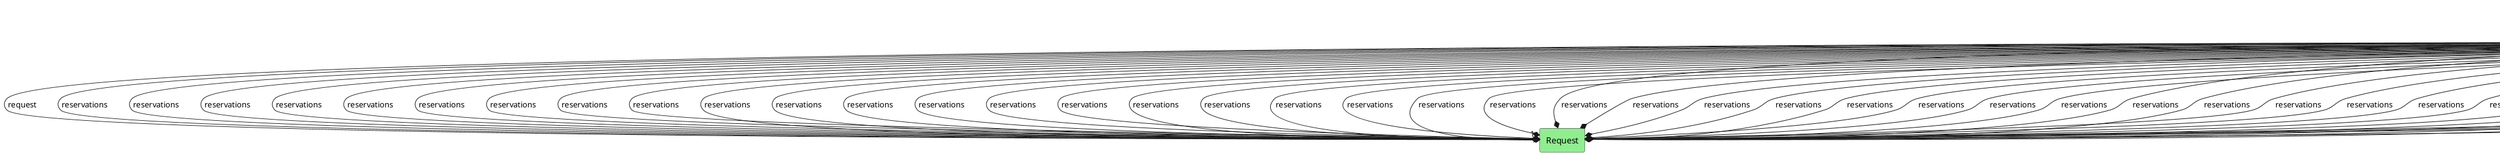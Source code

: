 @startuml

class "Reservation" as Model {
 number cost

 confirm()
 create()
 free()
 
}

rectangle "Device" as Device #lightblue {
}

Model o--> "1" Device : device


rectangle "Request" as Request #lightblue {
}

Model o--> "1" Request : request


rectangle "Cloud" as Cloud #lightblue {
}

Model o--> "1" Cloud : cloud




    rectangle "Cloud" as Cloud #lightgreen {
    }
    
        Cloud   *--> "n" Model : "reservations"
    
    rectangle "Request" as Request #lightgreen {
    }
    
        Request   *--> "n" Model : "reservations"
    
    rectangle "Cloud" as Cloud #lightgreen {
    }
    
        Cloud   *--> "n" Model : "reservations"
    
    rectangle "Request" as Request #lightgreen {
    }
    
        Request   *--> "n" Model : "reservations"
    
    rectangle "Cloud" as Cloud #lightgreen {
    }
    
        Cloud   *--> "n" Model : "reservations"
    
    rectangle "Request" as Request #lightgreen {
    }
    
        Request   *--> "n" Model : "reservations"
    
    rectangle "Cloud" as Cloud #lightgreen {
    }
    
        Cloud   *--> "n" Model : "reservations"
    
    rectangle "Request" as Request #lightgreen {
    }
    
        Request   *--> "n" Model : "reservations"
    
    rectangle "Cloud" as Cloud #lightgreen {
    }
    
        Cloud   *--> "n" Model : "reservations"
    
    rectangle "Request" as Request #lightgreen {
    }
    
        Request   *--> "n" Model : "reservations"
    
    rectangle "Cloud" as Cloud #lightgreen {
    }
    
        Cloud   *--> "n" Model : "reservations"
    
    rectangle "Request" as Request #lightgreen {
    }
    
        Request   *--> "n" Model : "reservations"
    
    rectangle "Cloud" as Cloud #lightgreen {
    }
    
        Cloud   *--> "n" Model : "reservations"
    
    rectangle "Request" as Request #lightgreen {
    }
    
        Request   *--> "n" Model : "reservations"
    
    rectangle "Cloud" as Cloud #lightgreen {
    }
    
        Cloud   *--> "n" Model : "reservations"
    
    rectangle "Request" as Request #lightgreen {
    }
    
        Request   *--> "n" Model : "reservations"
    
    rectangle "Cloud" as Cloud #lightgreen {
    }
    
        Cloud   *--> "n" Model : "reservations"
    
    rectangle "Request" as Request #lightgreen {
    }
    
        Request   *--> "n" Model : "reservations"
    
    rectangle "Cloud" as Cloud #lightgreen {
    }
    
        Cloud   *--> "n" Model : "reservations"
    
    rectangle "Request" as Request #lightgreen {
    }
    
        Request   *--> "n" Model : "reservations"
    
    rectangle "Cloud" as Cloud #lightgreen {
    }
    
        Cloud   *--> "n" Model : "reservations"
    
    rectangle "Request" as Request #lightgreen {
    }
    
        Request   *--> "n" Model : "reservations"
    
    rectangle "Cloud" as Cloud #lightgreen {
    }
    
        Cloud   *--> "n" Model : "reservations"
    
    rectangle "Request" as Request #lightgreen {
    }
    
        Request   *--> "n" Model : "reservations"
    
    rectangle "Cloud" as Cloud #lightgreen {
    }
    
        Cloud   *--> "n" Model : "reservations"
    
    rectangle "Request" as Request #lightgreen {
    }
    
        Request   *--> "n" Model : "reservations"
    
    rectangle "Cloud" as Cloud #lightgreen {
    }
    
        Cloud   *--> "n" Model : "reservations"
    
    rectangle "Request" as Request #lightgreen {
    }
    
        Request   *--> "n" Model : "reservations"
    
    rectangle "Cloud" as Cloud #lightgreen {
    }
    
        Cloud   *--> "n" Model : "reservations"
    
    rectangle "Request" as Request #lightgreen {
    }
    
        Request   *--> "n" Model : "reservations"
    
    rectangle "Cloud" as Cloud #lightgreen {
    }
    
        Cloud   *--> "n" Model : "reservations"
    
    rectangle "Request" as Request #lightgreen {
    }
    
        Request   *--> "n" Model : "reservations"
    
    rectangle "Cloud" as Cloud #lightgreen {
    }
    
        Cloud   *--> "n" Model : "reservations"
    
    rectangle "Request" as Request #lightgreen {
    }
    
        Request   *--> "n" Model : "reservations"
    
    rectangle "Cloud" as Cloud #lightgreen {
    }
    
        Cloud   *--> "n" Model : "reservations"
    
    rectangle "Request" as Request #lightgreen {
    }
    
        Request   *--> "n" Model : "reservations"
    
    rectangle "Cloud" as Cloud #lightgreen {
    }
    
        Cloud   *--> "n" Model : "reservations"
    
    rectangle "Request" as Request #lightgreen {
    }
    
        Request   *--> "n" Model : "reservations"
    
    rectangle "Cloud" as Cloud #lightgreen {
    }
    
        Cloud   *--> "n" Model : "reservations"
    
    rectangle "Request" as Request #lightgreen {
    }
    
        Request   *--> "n" Model : "reservations"
    
    rectangle "Cloud" as Cloud #lightgreen {
    }
    
        Cloud   *--> "n" Model : "reservations"
    
    rectangle "Request" as Request #lightgreen {
    }
    
        Request   *--> "n" Model : "reservations"
    
    rectangle "Cloud" as Cloud #lightgreen {
    }
    
        Cloud   *--> "n" Model : "reservations"
    
    rectangle "Request" as Request #lightgreen {
    }
    
        Request   *--> "n" Model : "reservations"
    
    rectangle "Cloud" as Cloud #lightgreen {
    }
    
        Cloud   *--> "n" Model : "reservations"
    
    rectangle "Request" as Request #lightgreen {
    }
    
        Request   *--> "n" Model : "reservations"
    
    rectangle "Cloud" as Cloud #lightgreen {
    }
    
        Cloud   *--> "n" Model : "reservations"
    
    rectangle "Request" as Request #lightgreen {
    }
    
        Request   *--> "n" Model : "reservations"
    
    rectangle "Cloud" as Cloud #lightgreen {
    }
    
        Cloud   *--> "n" Model : "reservations"
    
    rectangle "Request" as Request #lightgreen {
    }
    
        Request   *--> "n" Model : "reservations"
    
    rectangle "Cloud" as Cloud #lightgreen {
    }
    
        Cloud   *--> "n" Model : "reservations"
    
    rectangle "Request" as Request #lightgreen {
    }
    
        Request   *--> "n" Model : "reservations"
    
    rectangle "Cloud" as Cloud #lightgreen {
    }
    
        Cloud   *--> "n" Model : "reservations"
    
    rectangle "Request" as Request #lightgreen {
    }
    
        Request   *--> "n" Model : "reservations"
    
    rectangle "Cloud" as Cloud #lightgreen {
    }
    
        Cloud   *--> "n" Model : "reservations"
    
    rectangle "Request" as Request #lightgreen {
    }
    
        Request   *--> "n" Model : "reservations"
    
    rectangle "Cloud" as Cloud #lightgreen {
    }
    
        Cloud   *--> "n" Model : "reservations"
    
    rectangle "Request" as Request #lightgreen {
    }
    
        Request   *--> "n" Model : "reservations"
    
    rectangle "Cloud" as Cloud #lightgreen {
    }
    
        Cloud   *--> "n" Model : "reservations"
    
    rectangle "Request" as Request #lightgreen {
    }
    
        Request   *--> "n" Model : "reservations"
    
    rectangle "Cloud" as Cloud #lightgreen {
    }
    
        Cloud   *--> "n" Model : "reservations"
    
    rectangle "Request" as Request #lightgreen {
    }
    
        Request   *--> "n" Model : "reservations"
    
    rectangle "Cloud" as Cloud #lightgreen {
    }
    
        Cloud   *--> "n" Model : "reservations"
    
    rectangle "Request" as Request #lightgreen {
    }
    
        Request   *--> "n" Model : "reservations"
    
    rectangle "Cloud" as Cloud #lightgreen {
    }
    
        Cloud   *--> "n" Model : "reservations"
    
    rectangle "Request" as Request #lightgreen {
    }
    
        Request   *--> "n" Model : "reservations"
    
    rectangle "Cloud" as Cloud #lightgreen {
    }
    
        Cloud   *--> "n" Model : "reservations"
    
    rectangle "Request" as Request #lightgreen {
    }
    
        Request   *--> "n" Model : "reservations"
    
    rectangle "Cloud" as Cloud #lightgreen {
    }
    
        Cloud   *--> "n" Model : "reservations"
    
    rectangle "Request" as Request #lightgreen {
    }
    
        Request   *--> "n" Model : "reservations"
    
    rectangle "Cloud" as Cloud #lightgreen {
    }
    
        Cloud   *--> "n" Model : "reservations"
    
    rectangle "Request" as Request #lightgreen {
    }
    
        Request   *--> "n" Model : "reservations"
    
    rectangle "Cloud" as Cloud #lightgreen {
    }
    
        Cloud   *--> "n" Model : "reservations"
    
    rectangle "Request" as Request #lightgreen {
    }
    
        Request   *--> "n" Model : "reservations"
    
    rectangle "Cloud" as Cloud #lightgreen {
    }
    
        Cloud   *--> "n" Model : "reservations"
    
    rectangle "Request" as Request #lightgreen {
    }
    
        Request   *--> "n" Model : "reservations"
    
    rectangle "Cloud" as Cloud #lightgreen {
    }
    
        Cloud   *--> "n" Model : "reservations"
    
    rectangle "Request" as Request #lightgreen {
    }
    
        Request   *--> "n" Model : "reservations"
    
    rectangle "Cloud" as Cloud #lightgreen {
    }
    
        Cloud   *--> "n" Model : "reservations"
    
    rectangle "Request" as Request #lightgreen {
    }
    
        Request   *--> "n" Model : "reservations"
    
    rectangle "Cloud" as Cloud #lightgreen {
    }
    
        Cloud   *--> "n" Model : "reservations"
    
    rectangle "Request" as Request #lightgreen {
    }
    
        Request   *--> "n" Model : "reservations"
    
    rectangle "Cloud" as Cloud #lightgreen {
    }
    
        Cloud   *--> "n" Model : "reservations"
    
    rectangle "Request" as Request #lightgreen {
    }
    
        Request   *--> "n" Model : "reservations"
    
    rectangle "Cloud" as Cloud #lightgreen {
    }
    
        Cloud   *--> "n" Model : "reservations"
    
    rectangle "Request" as Request #lightgreen {
    }
    
        Request   *--> "n" Model : "reservations"
    
    rectangle "Cloud" as Cloud #lightgreen {
    }
    
        Cloud   *--> "n" Model : "reservations"
    
    rectangle "Request" as Request #lightgreen {
    }
    
        Request   *--> "n" Model : "reservations"
    

@enduml
